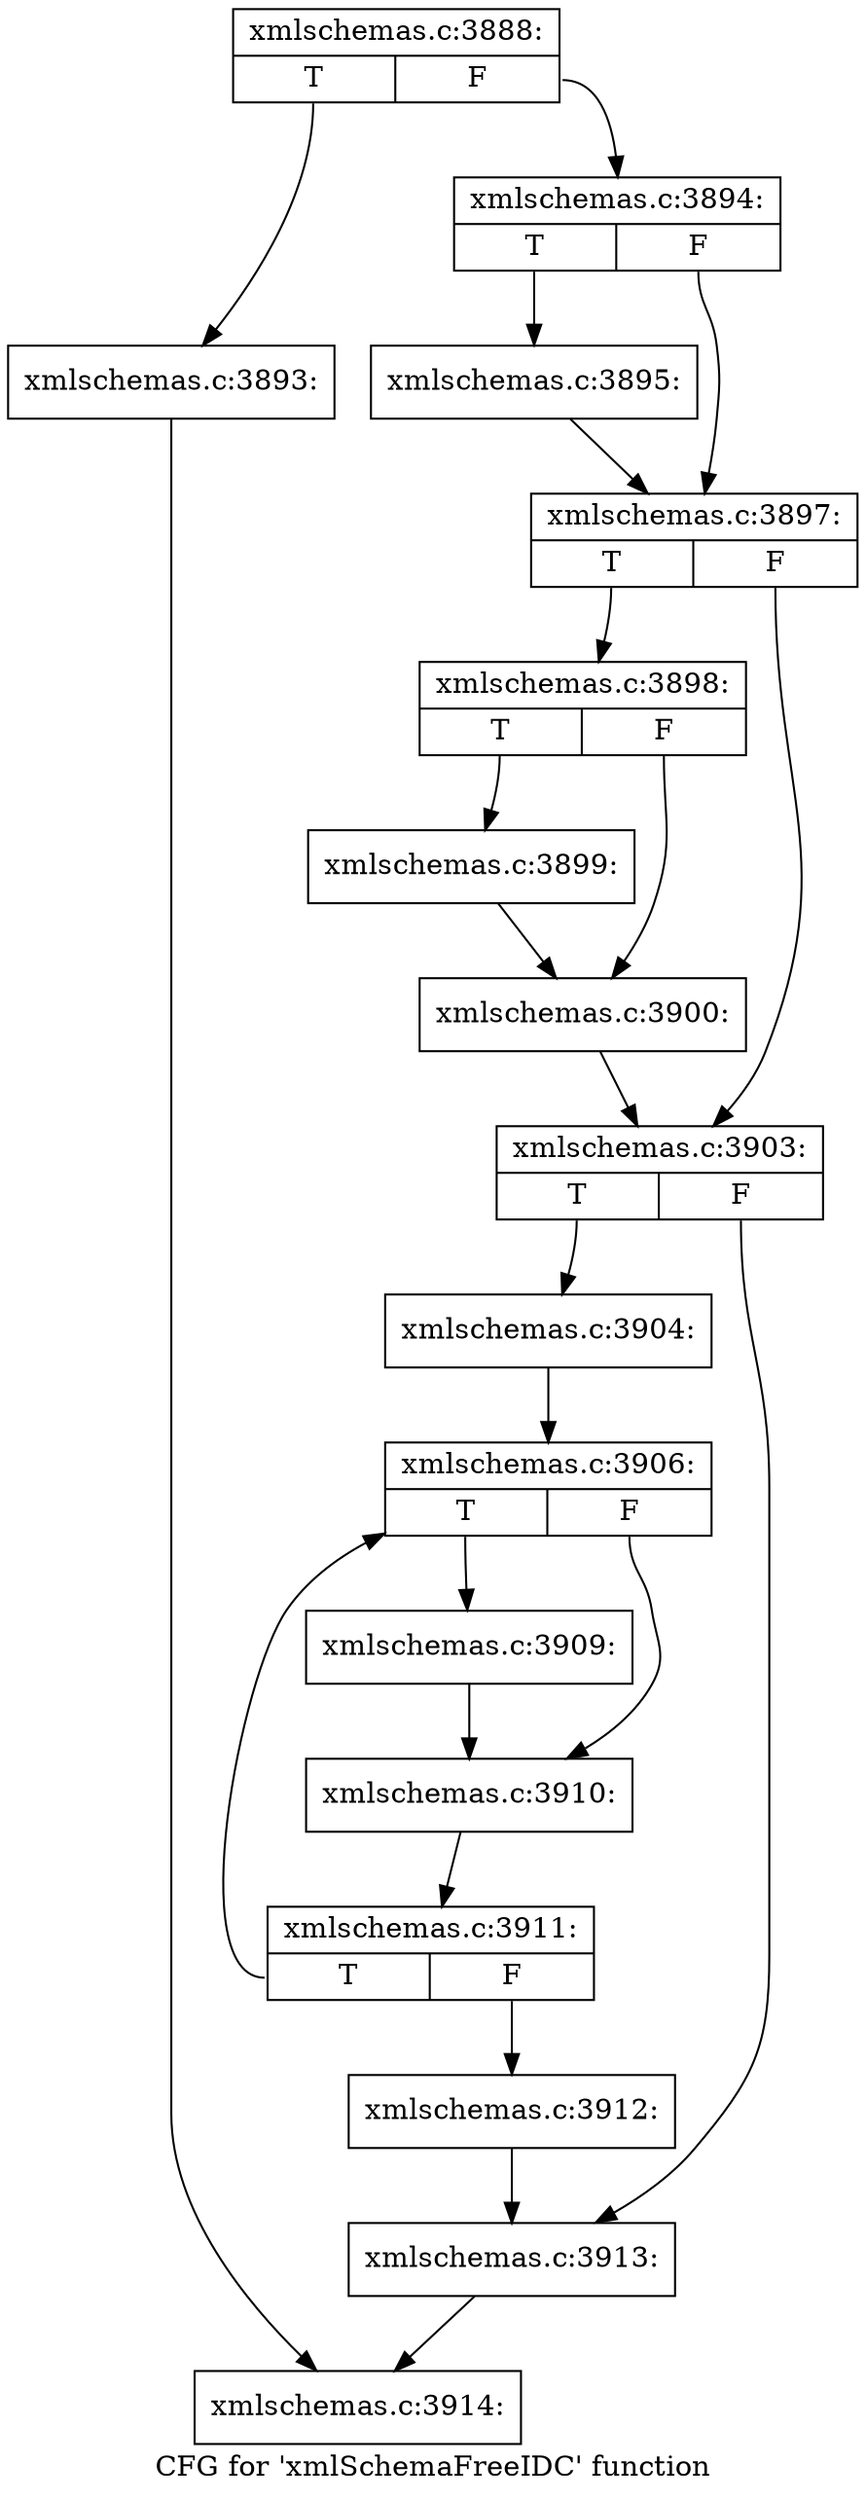 digraph "CFG for 'xmlSchemaFreeIDC' function" {
	label="CFG for 'xmlSchemaFreeIDC' function";

	Node0x4b30f10 [shape=record,label="{xmlschemas.c:3888:|{<s0>T|<s1>F}}"];
	Node0x4b30f10:s0 -> Node0x4b31450;
	Node0x4b30f10:s1 -> Node0x4b314a0;
	Node0x4b31450 [shape=record,label="{xmlschemas.c:3893:}"];
	Node0x4b31450 -> Node0x4b31be0;
	Node0x4b314a0 [shape=record,label="{xmlschemas.c:3894:|{<s0>T|<s1>F}}"];
	Node0x4b314a0:s0 -> Node0x4b32830;
	Node0x4b314a0:s1 -> Node0x4b32880;
	Node0x4b32830 [shape=record,label="{xmlschemas.c:3895:}"];
	Node0x4b32830 -> Node0x4b32880;
	Node0x4b32880 [shape=record,label="{xmlschemas.c:3897:|{<s0>T|<s1>F}}"];
	Node0x4b32880:s0 -> Node0x4b32fb0;
	Node0x4b32880:s1 -> Node0x4b33000;
	Node0x4b32fb0 [shape=record,label="{xmlschemas.c:3898:|{<s0>T|<s1>F}}"];
	Node0x4b32fb0:s0 -> Node0x4b33520;
	Node0x4b32fb0:s1 -> Node0x4b33570;
	Node0x4b33520 [shape=record,label="{xmlschemas.c:3899:}"];
	Node0x4b33520 -> Node0x4b33570;
	Node0x4b33570 [shape=record,label="{xmlschemas.c:3900:}"];
	Node0x4b33570 -> Node0x4b33000;
	Node0x4b33000 [shape=record,label="{xmlschemas.c:3903:|{<s0>T|<s1>F}}"];
	Node0x4b33000:s0 -> Node0x4b34f30;
	Node0x4b33000:s1 -> Node0x4b34f80;
	Node0x4b34f30 [shape=record,label="{xmlschemas.c:3904:}"];
	Node0x4b34f30 -> Node0x4b356e0;
	Node0x4b356e0 [shape=record,label="{xmlschemas.c:3906:|{<s0>T|<s1>F}}"];
	Node0x4b356e0:s0 -> Node0x4b35d20;
	Node0x4b356e0:s1 -> Node0x4b35d70;
	Node0x4b35d20 [shape=record,label="{xmlschemas.c:3909:}"];
	Node0x4b35d20 -> Node0x4b35d70;
	Node0x4b35d70 [shape=record,label="{xmlschemas.c:3910:}"];
	Node0x4b35d70 -> Node0x4b35690;
	Node0x4b35690 [shape=record,label="{xmlschemas.c:3911:|{<s0>T|<s1>F}}"];
	Node0x4b35690:s0 -> Node0x4b356e0;
	Node0x4b35690:s1 -> Node0x4b35640;
	Node0x4b35640 [shape=record,label="{xmlschemas.c:3912:}"];
	Node0x4b35640 -> Node0x4b34f80;
	Node0x4b34f80 [shape=record,label="{xmlschemas.c:3913:}"];
	Node0x4b34f80 -> Node0x4b31be0;
	Node0x4b31be0 [shape=record,label="{xmlschemas.c:3914:}"];
}
